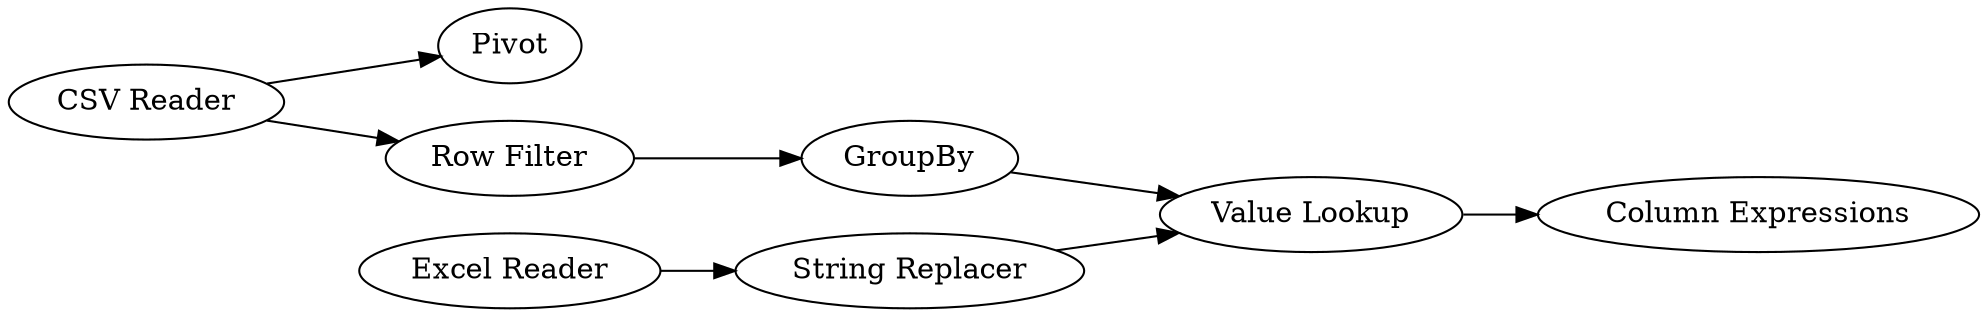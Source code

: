 digraph {
	9 -> 7
	7 -> 8
	1 -> 4
	10 -> 5
	1 -> 10
	2 -> 9
	5 -> 7
	5 [label=GroupBy]
	1 [label="CSV Reader"]
	7 [label="Value Lookup"]
	9 [label="String Replacer"]
	4 [label=Pivot]
	8 [label="Column Expressions"]
	2 [label="Excel Reader"]
	10 [label="Row Filter"]
	rankdir=LR
}

